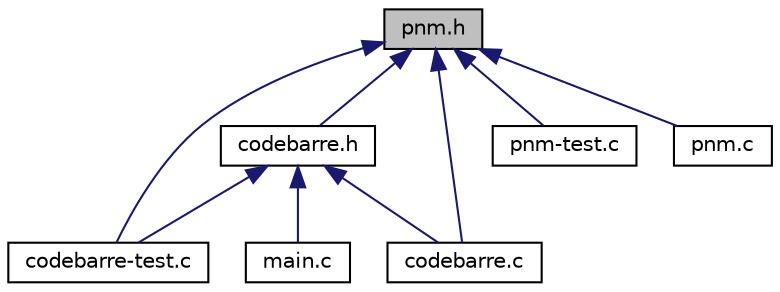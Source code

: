 digraph "pnm.h"
{
 // LATEX_PDF_SIZE
  edge [fontname="Helvetica",fontsize="10",labelfontname="Helvetica",labelfontsize="10"];
  node [fontname="Helvetica",fontsize="10",shape=record];
  Node1 [label="pnm.h",height=0.2,width=0.4,color="black", fillcolor="grey75", style="filled", fontcolor="black",tooltip="Ce fichier contient les déclarations de types et les prototypes des fonctions pour la manipulation d'..."];
  Node1 -> Node2 [dir="back",color="midnightblue",fontsize="10",style="solid",fontname="Helvetica"];
  Node2 [label="codebarre.h",height=0.2,width=0.4,color="black", fillcolor="white", style="filled",URL="$codebarre_8h.html",tooltip=" "];
  Node2 -> Node3 [dir="back",color="midnightblue",fontsize="10",style="solid",fontname="Helvetica"];
  Node3 [label="codebarre-test.c",height=0.2,width=0.4,color="black", fillcolor="white", style="filled",URL="$codebarre-test_8c.html",tooltip=" "];
  Node2 -> Node4 [dir="back",color="midnightblue",fontsize="10",style="solid",fontname="Helvetica"];
  Node4 [label="codebarre.c",height=0.2,width=0.4,color="black", fillcolor="white", style="filled",URL="$codebarre_8c.html",tooltip=" "];
  Node2 -> Node5 [dir="back",color="midnightblue",fontsize="10",style="solid",fontname="Helvetica"];
  Node5 [label="main.c",height=0.2,width=0.4,color="black", fillcolor="white", style="filled",URL="$main_8c.html",tooltip=" "];
  Node1 -> Node3 [dir="back",color="midnightblue",fontsize="10",style="solid",fontname="Helvetica"];
  Node1 -> Node4 [dir="back",color="midnightblue",fontsize="10",style="solid",fontname="Helvetica"];
  Node1 -> Node6 [dir="back",color="midnightblue",fontsize="10",style="solid",fontname="Helvetica"];
  Node6 [label="pnm-test.c",height=0.2,width=0.4,color="black", fillcolor="white", style="filled",URL="$pnm-test_8c.html",tooltip=" "];
  Node1 -> Node7 [dir="back",color="midnightblue",fontsize="10",style="solid",fontname="Helvetica"];
  Node7 [label="pnm.c",height=0.2,width=0.4,color="black", fillcolor="white", style="filled",URL="$pnm_8c.html",tooltip=" "];
}
